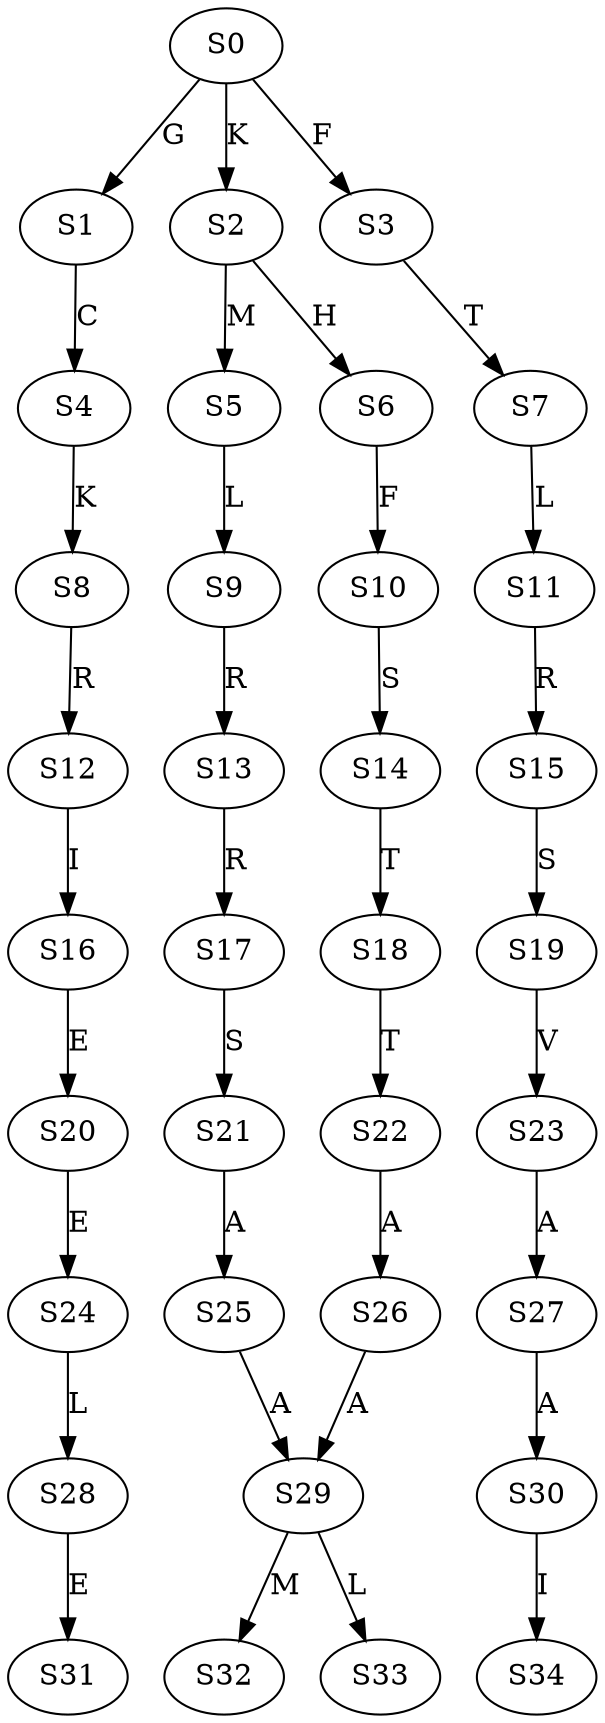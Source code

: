 strict digraph  {
	S0 -> S1 [ label = G ];
	S0 -> S2 [ label = K ];
	S0 -> S3 [ label = F ];
	S1 -> S4 [ label = C ];
	S2 -> S5 [ label = M ];
	S2 -> S6 [ label = H ];
	S3 -> S7 [ label = T ];
	S4 -> S8 [ label = K ];
	S5 -> S9 [ label = L ];
	S6 -> S10 [ label = F ];
	S7 -> S11 [ label = L ];
	S8 -> S12 [ label = R ];
	S9 -> S13 [ label = R ];
	S10 -> S14 [ label = S ];
	S11 -> S15 [ label = R ];
	S12 -> S16 [ label = I ];
	S13 -> S17 [ label = R ];
	S14 -> S18 [ label = T ];
	S15 -> S19 [ label = S ];
	S16 -> S20 [ label = E ];
	S17 -> S21 [ label = S ];
	S18 -> S22 [ label = T ];
	S19 -> S23 [ label = V ];
	S20 -> S24 [ label = E ];
	S21 -> S25 [ label = A ];
	S22 -> S26 [ label = A ];
	S23 -> S27 [ label = A ];
	S24 -> S28 [ label = L ];
	S25 -> S29 [ label = A ];
	S26 -> S29 [ label = A ];
	S27 -> S30 [ label = A ];
	S28 -> S31 [ label = E ];
	S29 -> S32 [ label = M ];
	S29 -> S33 [ label = L ];
	S30 -> S34 [ label = I ];
}
